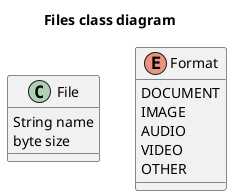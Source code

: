 @startuml Files
title Files class diagram
class File {
    String name
    byte size
}
enum Format{
    DOCUMENT
    IMAGE
    AUDIO
    VIDEO
    OTHER
}

@enduml